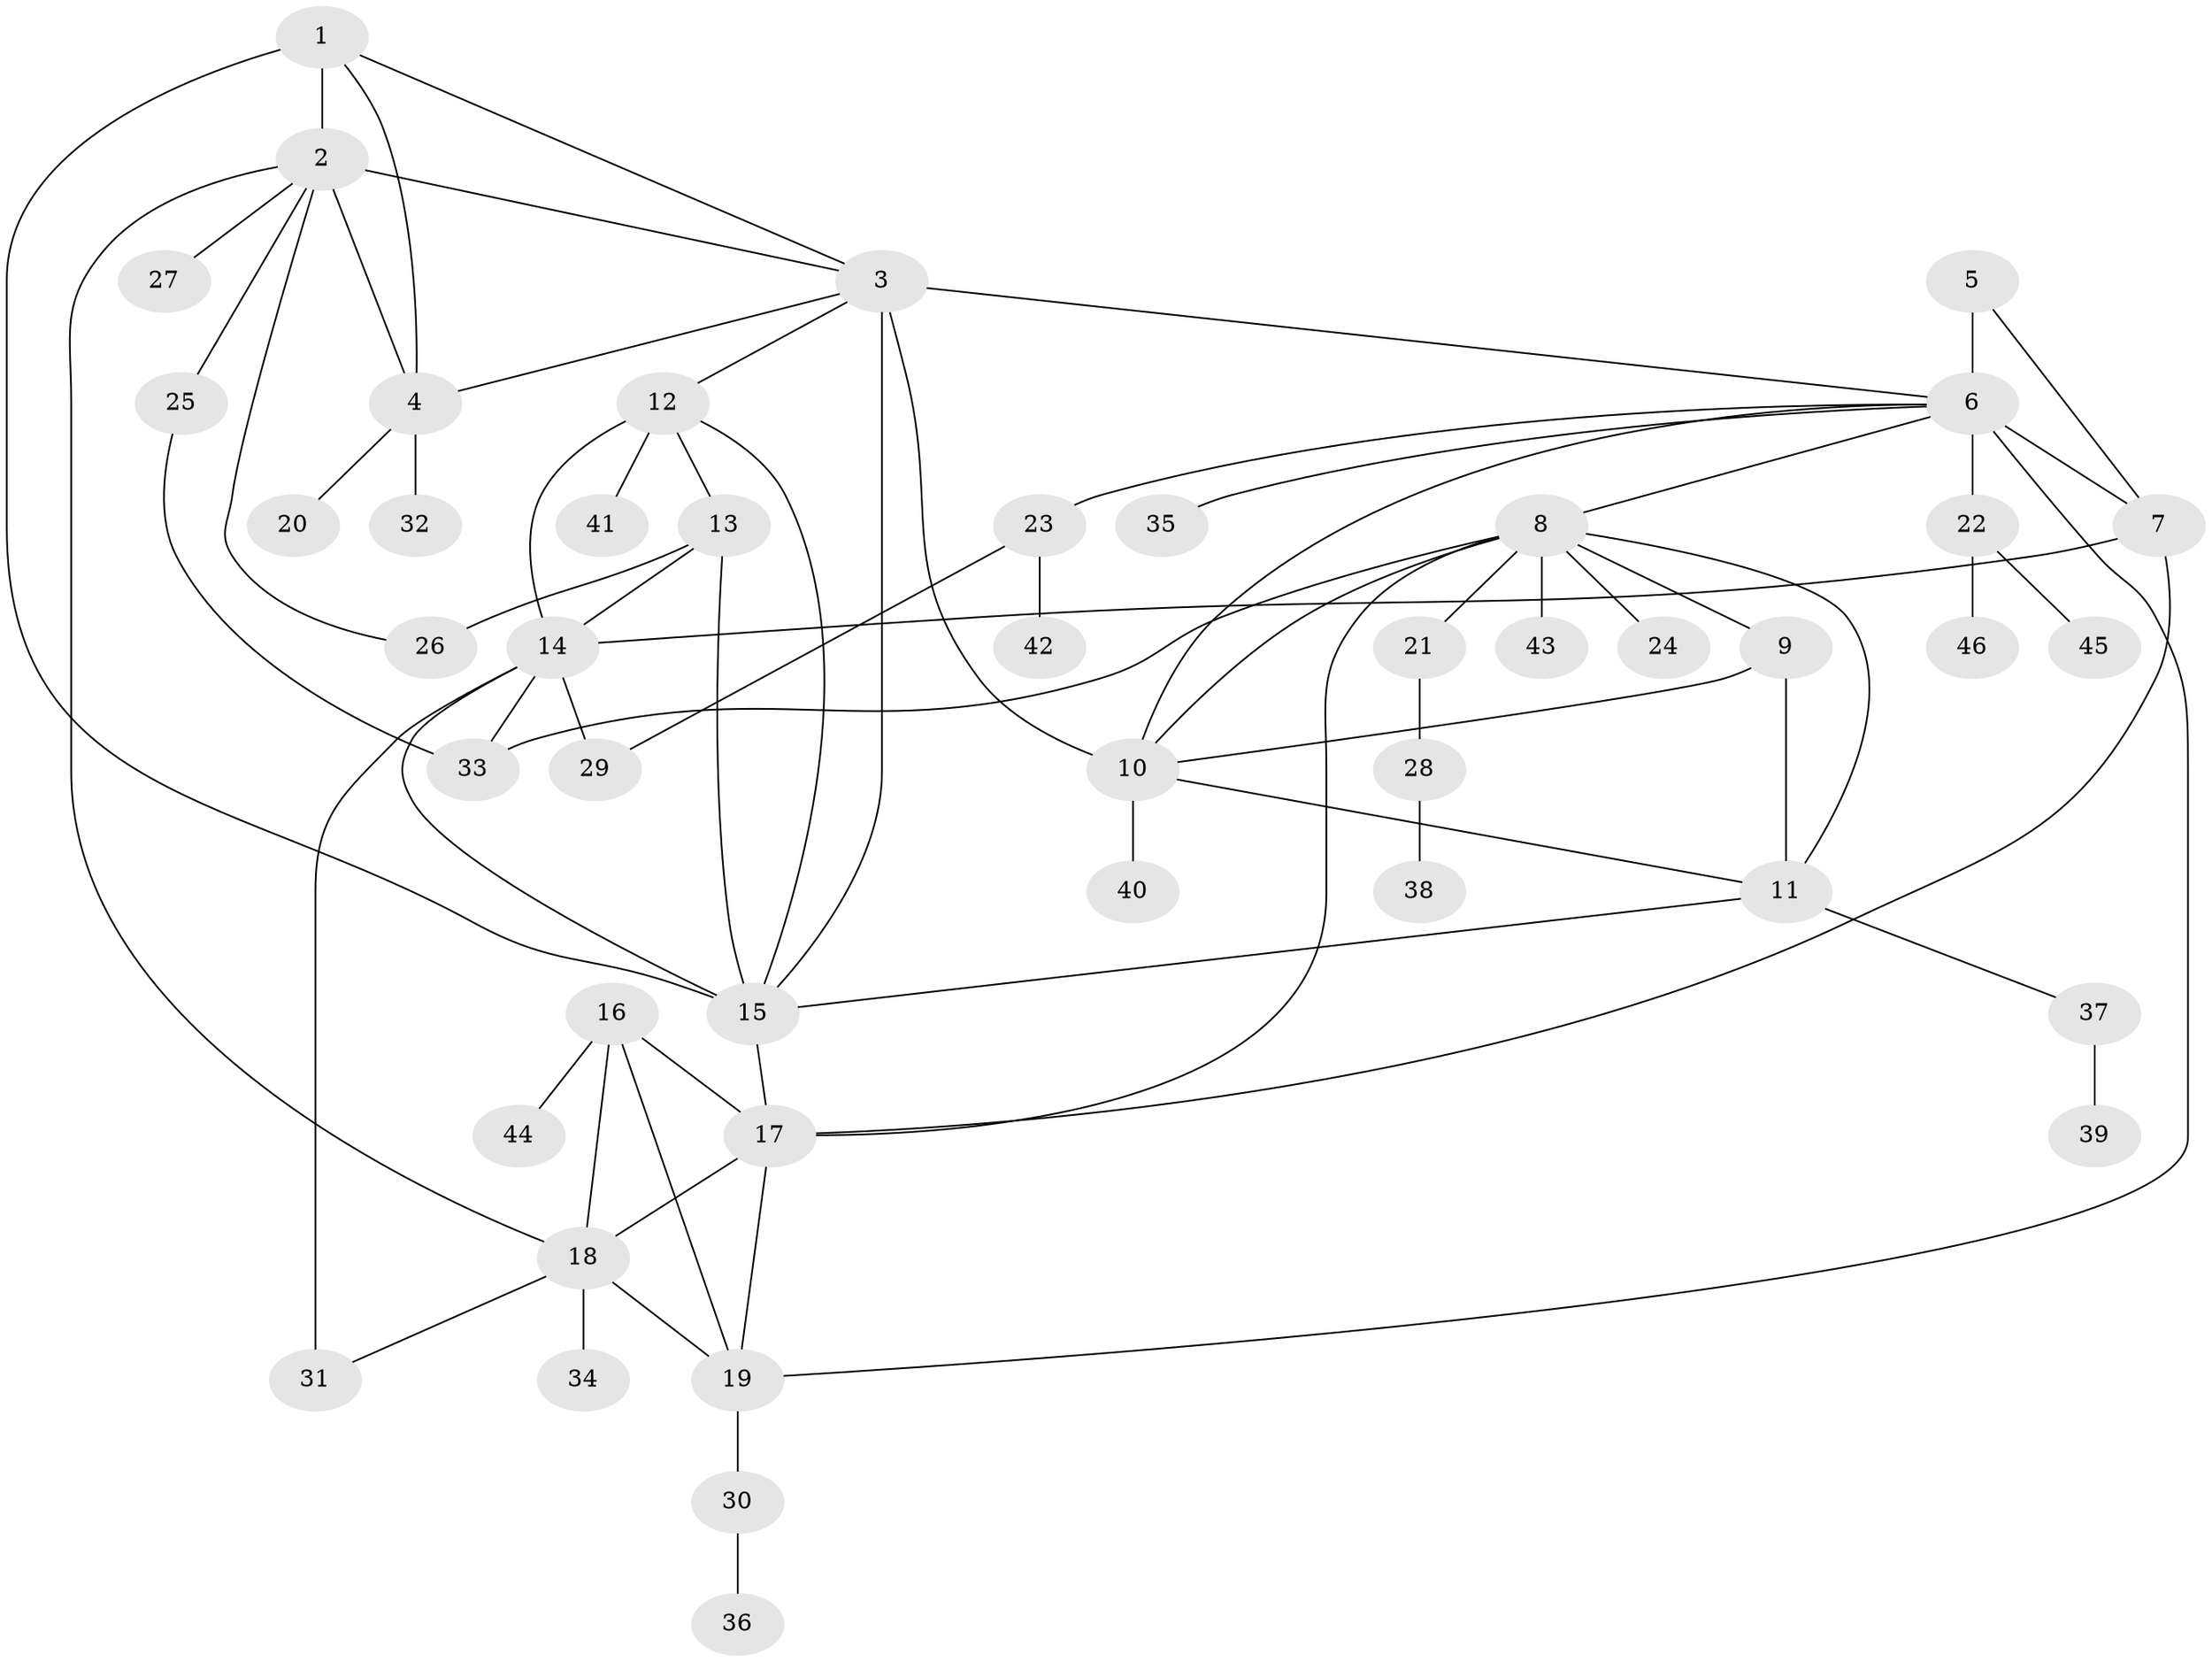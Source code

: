 // original degree distribution, {3: 0.06521739130434782, 11: 0.010869565217391304, 10: 0.03260869565217391, 6: 0.03260869565217391, 4: 0.043478260869565216, 5: 0.021739130434782608, 7: 0.06521739130434782, 8: 0.021739130434782608, 1: 0.532608695652174, 2: 0.17391304347826086}
// Generated by graph-tools (version 1.1) at 2025/37/03/09/25 02:37:24]
// undirected, 46 vertices, 73 edges
graph export_dot {
graph [start="1"]
  node [color=gray90,style=filled];
  1;
  2;
  3;
  4;
  5;
  6;
  7;
  8;
  9;
  10;
  11;
  12;
  13;
  14;
  15;
  16;
  17;
  18;
  19;
  20;
  21;
  22;
  23;
  24;
  25;
  26;
  27;
  28;
  29;
  30;
  31;
  32;
  33;
  34;
  35;
  36;
  37;
  38;
  39;
  40;
  41;
  42;
  43;
  44;
  45;
  46;
  1 -- 2 [weight=4.0];
  1 -- 3 [weight=1.0];
  1 -- 4 [weight=1.0];
  1 -- 15 [weight=1.0];
  2 -- 3 [weight=1.0];
  2 -- 4 [weight=1.0];
  2 -- 18 [weight=1.0];
  2 -- 25 [weight=1.0];
  2 -- 26 [weight=1.0];
  2 -- 27 [weight=1.0];
  3 -- 4 [weight=1.0];
  3 -- 6 [weight=1.0];
  3 -- 10 [weight=3.0];
  3 -- 12 [weight=1.0];
  3 -- 15 [weight=1.0];
  4 -- 20 [weight=1.0];
  4 -- 32 [weight=1.0];
  5 -- 6 [weight=2.0];
  5 -- 7 [weight=1.0];
  6 -- 7 [weight=3.0];
  6 -- 8 [weight=1.0];
  6 -- 10 [weight=1.0];
  6 -- 19 [weight=1.0];
  6 -- 22 [weight=1.0];
  6 -- 23 [weight=1.0];
  6 -- 35 [weight=1.0];
  7 -- 14 [weight=1.0];
  7 -- 17 [weight=1.0];
  8 -- 9 [weight=1.0];
  8 -- 10 [weight=1.0];
  8 -- 11 [weight=1.0];
  8 -- 17 [weight=1.0];
  8 -- 21 [weight=1.0];
  8 -- 24 [weight=1.0];
  8 -- 33 [weight=1.0];
  8 -- 43 [weight=1.0];
  9 -- 10 [weight=1.0];
  9 -- 11 [weight=1.0];
  10 -- 11 [weight=1.0];
  10 -- 40 [weight=1.0];
  11 -- 15 [weight=1.0];
  11 -- 37 [weight=1.0];
  12 -- 13 [weight=1.0];
  12 -- 14 [weight=1.0];
  12 -- 15 [weight=1.0];
  12 -- 41 [weight=2.0];
  13 -- 14 [weight=1.0];
  13 -- 15 [weight=1.0];
  13 -- 26 [weight=4.0];
  14 -- 15 [weight=1.0];
  14 -- 29 [weight=1.0];
  14 -- 31 [weight=3.0];
  14 -- 33 [weight=1.0];
  15 -- 17 [weight=1.0];
  16 -- 17 [weight=1.0];
  16 -- 18 [weight=1.0];
  16 -- 19 [weight=1.0];
  16 -- 44 [weight=2.0];
  17 -- 18 [weight=1.0];
  17 -- 19 [weight=1.0];
  18 -- 19 [weight=1.0];
  18 -- 31 [weight=1.0];
  18 -- 34 [weight=1.0];
  19 -- 30 [weight=3.0];
  21 -- 28 [weight=1.0];
  22 -- 45 [weight=1.0];
  22 -- 46 [weight=1.0];
  23 -- 29 [weight=1.0];
  23 -- 42 [weight=1.0];
  25 -- 33 [weight=1.0];
  28 -- 38 [weight=1.0];
  30 -- 36 [weight=1.0];
  37 -- 39 [weight=1.0];
}
